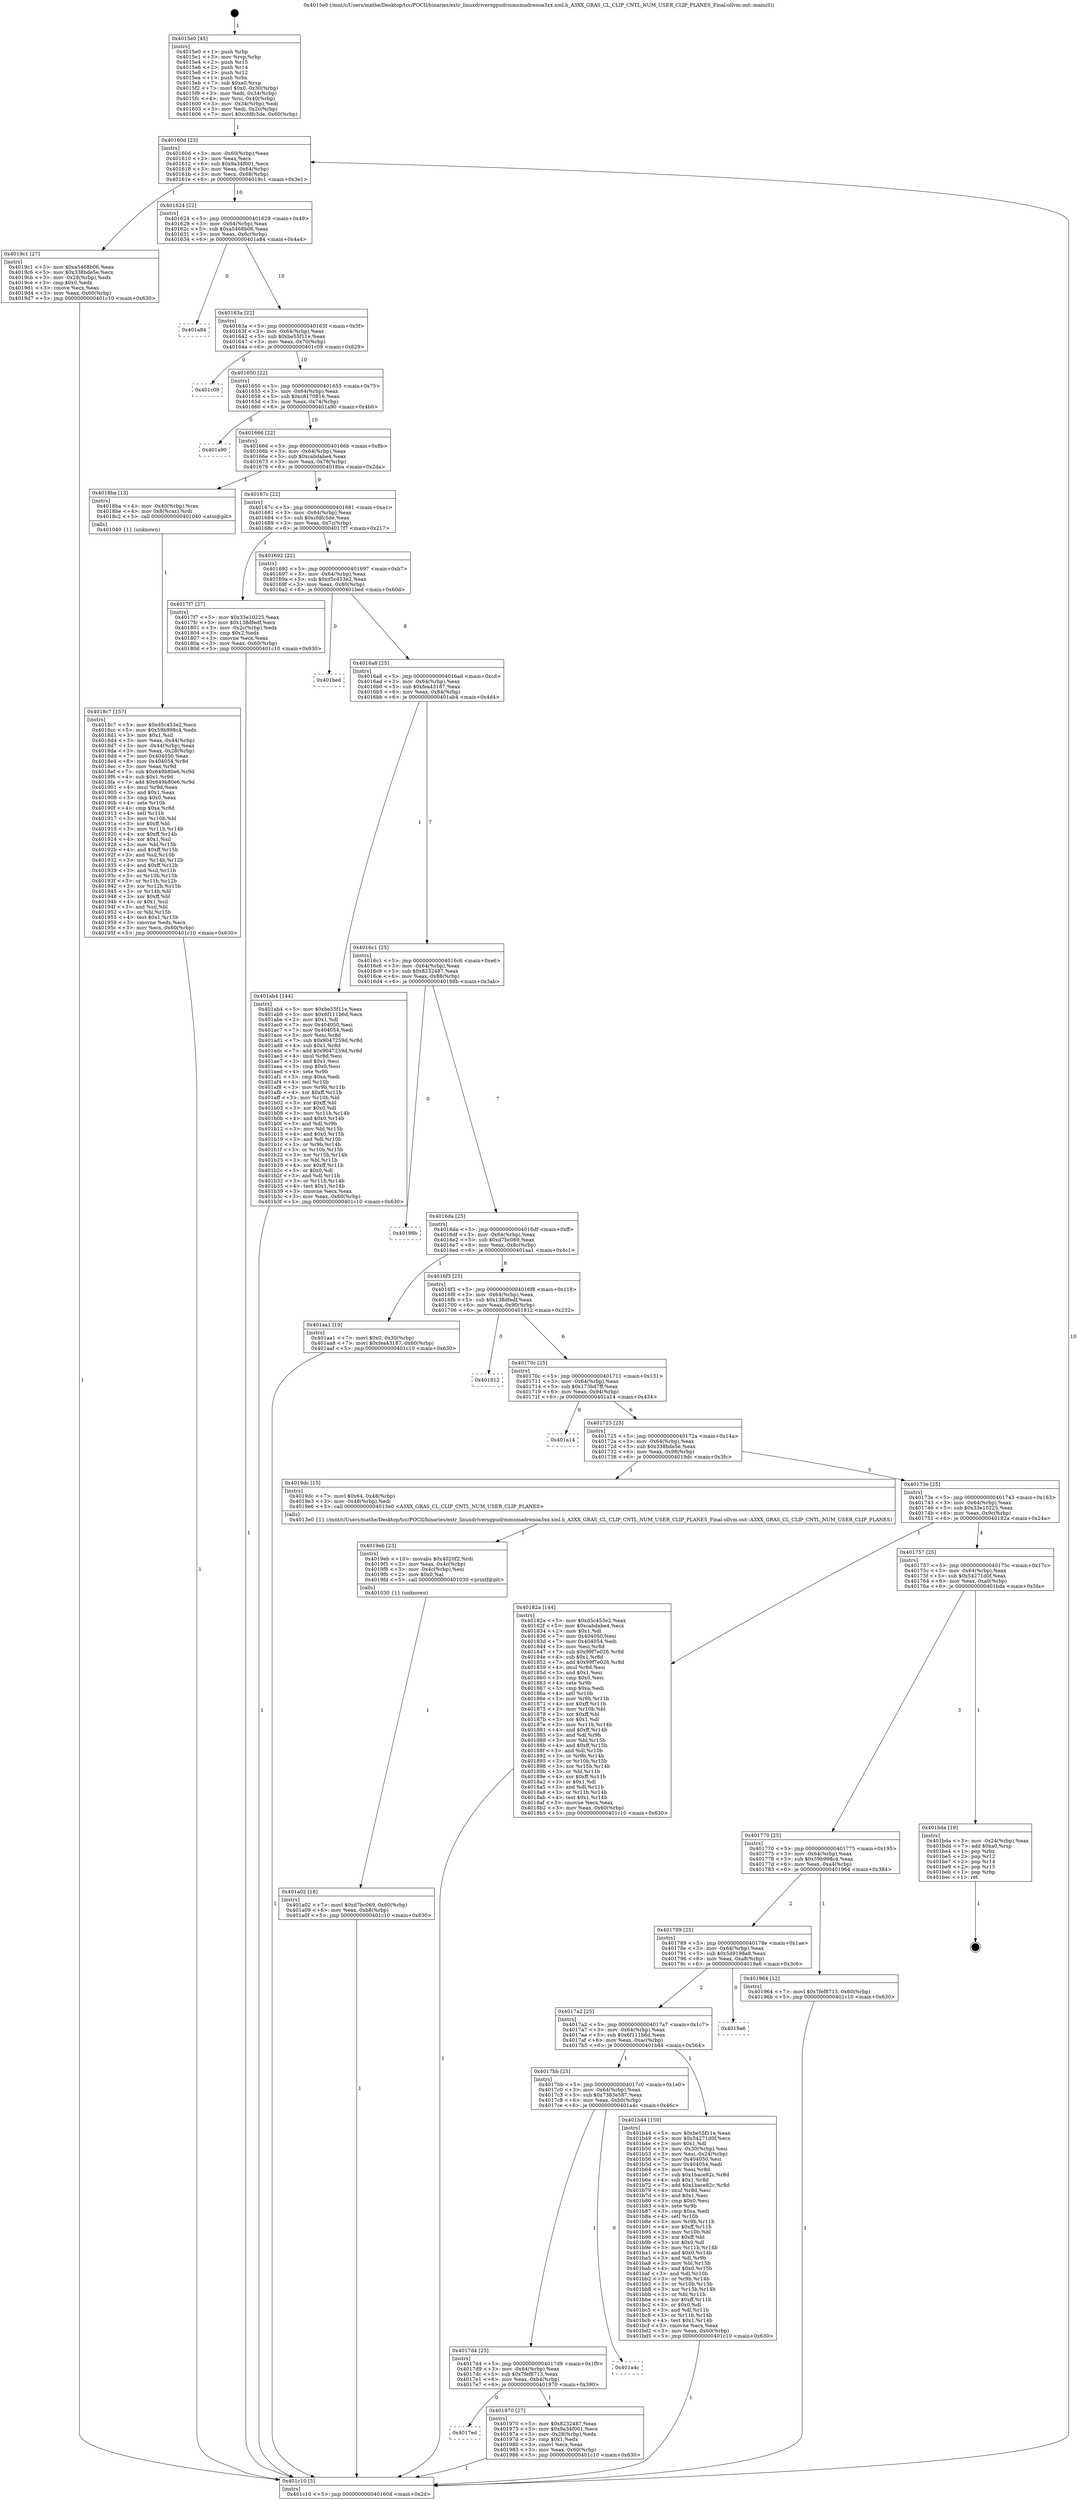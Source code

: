 digraph "0x4015e0" {
  label = "0x4015e0 (/mnt/c/Users/mathe/Desktop/tcc/POCII/binaries/extr_linuxdriversgpudrmmsmadrenoa3xx.xml.h_A3XX_GRAS_CL_CLIP_CNTL_NUM_USER_CLIP_PLANES_Final-ollvm.out::main(0))"
  labelloc = "t"
  node[shape=record]

  Entry [label="",width=0.3,height=0.3,shape=circle,fillcolor=black,style=filled]
  "0x40160d" [label="{
     0x40160d [23]\l
     | [instrs]\l
     &nbsp;&nbsp;0x40160d \<+3\>: mov -0x60(%rbp),%eax\l
     &nbsp;&nbsp;0x401610 \<+2\>: mov %eax,%ecx\l
     &nbsp;&nbsp;0x401612 \<+6\>: sub $0x9a34f001,%ecx\l
     &nbsp;&nbsp;0x401618 \<+3\>: mov %eax,-0x64(%rbp)\l
     &nbsp;&nbsp;0x40161b \<+3\>: mov %ecx,-0x68(%rbp)\l
     &nbsp;&nbsp;0x40161e \<+6\>: je 00000000004019c1 \<main+0x3e1\>\l
  }"]
  "0x4019c1" [label="{
     0x4019c1 [27]\l
     | [instrs]\l
     &nbsp;&nbsp;0x4019c1 \<+5\>: mov $0xa5468b06,%eax\l
     &nbsp;&nbsp;0x4019c6 \<+5\>: mov $0x338bde5e,%ecx\l
     &nbsp;&nbsp;0x4019cb \<+3\>: mov -0x28(%rbp),%edx\l
     &nbsp;&nbsp;0x4019ce \<+3\>: cmp $0x0,%edx\l
     &nbsp;&nbsp;0x4019d1 \<+3\>: cmove %ecx,%eax\l
     &nbsp;&nbsp;0x4019d4 \<+3\>: mov %eax,-0x60(%rbp)\l
     &nbsp;&nbsp;0x4019d7 \<+5\>: jmp 0000000000401c10 \<main+0x630\>\l
  }"]
  "0x401624" [label="{
     0x401624 [22]\l
     | [instrs]\l
     &nbsp;&nbsp;0x401624 \<+5\>: jmp 0000000000401629 \<main+0x49\>\l
     &nbsp;&nbsp;0x401629 \<+3\>: mov -0x64(%rbp),%eax\l
     &nbsp;&nbsp;0x40162c \<+5\>: sub $0xa5468b06,%eax\l
     &nbsp;&nbsp;0x401631 \<+3\>: mov %eax,-0x6c(%rbp)\l
     &nbsp;&nbsp;0x401634 \<+6\>: je 0000000000401a84 \<main+0x4a4\>\l
  }"]
  Exit [label="",width=0.3,height=0.3,shape=circle,fillcolor=black,style=filled,peripheries=2]
  "0x401a84" [label="{
     0x401a84\l
  }", style=dashed]
  "0x40163a" [label="{
     0x40163a [22]\l
     | [instrs]\l
     &nbsp;&nbsp;0x40163a \<+5\>: jmp 000000000040163f \<main+0x5f\>\l
     &nbsp;&nbsp;0x40163f \<+3\>: mov -0x64(%rbp),%eax\l
     &nbsp;&nbsp;0x401642 \<+5\>: sub $0xbe55f11e,%eax\l
     &nbsp;&nbsp;0x401647 \<+3\>: mov %eax,-0x70(%rbp)\l
     &nbsp;&nbsp;0x40164a \<+6\>: je 0000000000401c09 \<main+0x629\>\l
  }"]
  "0x401a02" [label="{
     0x401a02 [18]\l
     | [instrs]\l
     &nbsp;&nbsp;0x401a02 \<+7\>: movl $0xd7bc069,-0x60(%rbp)\l
     &nbsp;&nbsp;0x401a09 \<+6\>: mov %eax,-0xb8(%rbp)\l
     &nbsp;&nbsp;0x401a0f \<+5\>: jmp 0000000000401c10 \<main+0x630\>\l
  }"]
  "0x401c09" [label="{
     0x401c09\l
  }", style=dashed]
  "0x401650" [label="{
     0x401650 [22]\l
     | [instrs]\l
     &nbsp;&nbsp;0x401650 \<+5\>: jmp 0000000000401655 \<main+0x75\>\l
     &nbsp;&nbsp;0x401655 \<+3\>: mov -0x64(%rbp),%eax\l
     &nbsp;&nbsp;0x401658 \<+5\>: sub $0xc8170816,%eax\l
     &nbsp;&nbsp;0x40165d \<+3\>: mov %eax,-0x74(%rbp)\l
     &nbsp;&nbsp;0x401660 \<+6\>: je 0000000000401a90 \<main+0x4b0\>\l
  }"]
  "0x4019eb" [label="{
     0x4019eb [23]\l
     | [instrs]\l
     &nbsp;&nbsp;0x4019eb \<+10\>: movabs $0x4020f2,%rdi\l
     &nbsp;&nbsp;0x4019f5 \<+3\>: mov %eax,-0x4c(%rbp)\l
     &nbsp;&nbsp;0x4019f8 \<+3\>: mov -0x4c(%rbp),%esi\l
     &nbsp;&nbsp;0x4019fb \<+2\>: mov $0x0,%al\l
     &nbsp;&nbsp;0x4019fd \<+5\>: call 0000000000401030 \<printf@plt\>\l
     | [calls]\l
     &nbsp;&nbsp;0x401030 \{1\} (unknown)\l
  }"]
  "0x401a90" [label="{
     0x401a90\l
  }", style=dashed]
  "0x401666" [label="{
     0x401666 [22]\l
     | [instrs]\l
     &nbsp;&nbsp;0x401666 \<+5\>: jmp 000000000040166b \<main+0x8b\>\l
     &nbsp;&nbsp;0x40166b \<+3\>: mov -0x64(%rbp),%eax\l
     &nbsp;&nbsp;0x40166e \<+5\>: sub $0xcabdabe4,%eax\l
     &nbsp;&nbsp;0x401673 \<+3\>: mov %eax,-0x78(%rbp)\l
     &nbsp;&nbsp;0x401676 \<+6\>: je 00000000004018ba \<main+0x2da\>\l
  }"]
  "0x4017ed" [label="{
     0x4017ed\l
  }", style=dashed]
  "0x4018ba" [label="{
     0x4018ba [13]\l
     | [instrs]\l
     &nbsp;&nbsp;0x4018ba \<+4\>: mov -0x40(%rbp),%rax\l
     &nbsp;&nbsp;0x4018be \<+4\>: mov 0x8(%rax),%rdi\l
     &nbsp;&nbsp;0x4018c2 \<+5\>: call 0000000000401040 \<atoi@plt\>\l
     | [calls]\l
     &nbsp;&nbsp;0x401040 \{1\} (unknown)\l
  }"]
  "0x40167c" [label="{
     0x40167c [22]\l
     | [instrs]\l
     &nbsp;&nbsp;0x40167c \<+5\>: jmp 0000000000401681 \<main+0xa1\>\l
     &nbsp;&nbsp;0x401681 \<+3\>: mov -0x64(%rbp),%eax\l
     &nbsp;&nbsp;0x401684 \<+5\>: sub $0xcfdfc5de,%eax\l
     &nbsp;&nbsp;0x401689 \<+3\>: mov %eax,-0x7c(%rbp)\l
     &nbsp;&nbsp;0x40168c \<+6\>: je 00000000004017f7 \<main+0x217\>\l
  }"]
  "0x401970" [label="{
     0x401970 [27]\l
     | [instrs]\l
     &nbsp;&nbsp;0x401970 \<+5\>: mov $0x8232487,%eax\l
     &nbsp;&nbsp;0x401975 \<+5\>: mov $0x9a34f001,%ecx\l
     &nbsp;&nbsp;0x40197a \<+3\>: mov -0x28(%rbp),%edx\l
     &nbsp;&nbsp;0x40197d \<+3\>: cmp $0x1,%edx\l
     &nbsp;&nbsp;0x401980 \<+3\>: cmovl %ecx,%eax\l
     &nbsp;&nbsp;0x401983 \<+3\>: mov %eax,-0x60(%rbp)\l
     &nbsp;&nbsp;0x401986 \<+5\>: jmp 0000000000401c10 \<main+0x630\>\l
  }"]
  "0x4017f7" [label="{
     0x4017f7 [27]\l
     | [instrs]\l
     &nbsp;&nbsp;0x4017f7 \<+5\>: mov $0x33e10225,%eax\l
     &nbsp;&nbsp;0x4017fc \<+5\>: mov $0x138dfedf,%ecx\l
     &nbsp;&nbsp;0x401801 \<+3\>: mov -0x2c(%rbp),%edx\l
     &nbsp;&nbsp;0x401804 \<+3\>: cmp $0x2,%edx\l
     &nbsp;&nbsp;0x401807 \<+3\>: cmovne %ecx,%eax\l
     &nbsp;&nbsp;0x40180a \<+3\>: mov %eax,-0x60(%rbp)\l
     &nbsp;&nbsp;0x40180d \<+5\>: jmp 0000000000401c10 \<main+0x630\>\l
  }"]
  "0x401692" [label="{
     0x401692 [22]\l
     | [instrs]\l
     &nbsp;&nbsp;0x401692 \<+5\>: jmp 0000000000401697 \<main+0xb7\>\l
     &nbsp;&nbsp;0x401697 \<+3\>: mov -0x64(%rbp),%eax\l
     &nbsp;&nbsp;0x40169a \<+5\>: sub $0xd5c453e2,%eax\l
     &nbsp;&nbsp;0x40169f \<+3\>: mov %eax,-0x80(%rbp)\l
     &nbsp;&nbsp;0x4016a2 \<+6\>: je 0000000000401bed \<main+0x60d\>\l
  }"]
  "0x401c10" [label="{
     0x401c10 [5]\l
     | [instrs]\l
     &nbsp;&nbsp;0x401c10 \<+5\>: jmp 000000000040160d \<main+0x2d\>\l
  }"]
  "0x4015e0" [label="{
     0x4015e0 [45]\l
     | [instrs]\l
     &nbsp;&nbsp;0x4015e0 \<+1\>: push %rbp\l
     &nbsp;&nbsp;0x4015e1 \<+3\>: mov %rsp,%rbp\l
     &nbsp;&nbsp;0x4015e4 \<+2\>: push %r15\l
     &nbsp;&nbsp;0x4015e6 \<+2\>: push %r14\l
     &nbsp;&nbsp;0x4015e8 \<+2\>: push %r12\l
     &nbsp;&nbsp;0x4015ea \<+1\>: push %rbx\l
     &nbsp;&nbsp;0x4015eb \<+7\>: sub $0xa0,%rsp\l
     &nbsp;&nbsp;0x4015f2 \<+7\>: movl $0x0,-0x30(%rbp)\l
     &nbsp;&nbsp;0x4015f9 \<+3\>: mov %edi,-0x34(%rbp)\l
     &nbsp;&nbsp;0x4015fc \<+4\>: mov %rsi,-0x40(%rbp)\l
     &nbsp;&nbsp;0x401600 \<+3\>: mov -0x34(%rbp),%edi\l
     &nbsp;&nbsp;0x401603 \<+3\>: mov %edi,-0x2c(%rbp)\l
     &nbsp;&nbsp;0x401606 \<+7\>: movl $0xcfdfc5de,-0x60(%rbp)\l
  }"]
  "0x4017d4" [label="{
     0x4017d4 [25]\l
     | [instrs]\l
     &nbsp;&nbsp;0x4017d4 \<+5\>: jmp 00000000004017d9 \<main+0x1f9\>\l
     &nbsp;&nbsp;0x4017d9 \<+3\>: mov -0x64(%rbp),%eax\l
     &nbsp;&nbsp;0x4017dc \<+5\>: sub $0x7fef8713,%eax\l
     &nbsp;&nbsp;0x4017e1 \<+6\>: mov %eax,-0xb4(%rbp)\l
     &nbsp;&nbsp;0x4017e7 \<+6\>: je 0000000000401970 \<main+0x390\>\l
  }"]
  "0x401bed" [label="{
     0x401bed\l
  }", style=dashed]
  "0x4016a8" [label="{
     0x4016a8 [25]\l
     | [instrs]\l
     &nbsp;&nbsp;0x4016a8 \<+5\>: jmp 00000000004016ad \<main+0xcd\>\l
     &nbsp;&nbsp;0x4016ad \<+3\>: mov -0x64(%rbp),%eax\l
     &nbsp;&nbsp;0x4016b0 \<+5\>: sub $0xfea43187,%eax\l
     &nbsp;&nbsp;0x4016b5 \<+6\>: mov %eax,-0x84(%rbp)\l
     &nbsp;&nbsp;0x4016bb \<+6\>: je 0000000000401ab4 \<main+0x4d4\>\l
  }"]
  "0x401a4c" [label="{
     0x401a4c\l
  }", style=dashed]
  "0x401ab4" [label="{
     0x401ab4 [144]\l
     | [instrs]\l
     &nbsp;&nbsp;0x401ab4 \<+5\>: mov $0xbe55f11e,%eax\l
     &nbsp;&nbsp;0x401ab9 \<+5\>: mov $0x6f111b6d,%ecx\l
     &nbsp;&nbsp;0x401abe \<+2\>: mov $0x1,%dl\l
     &nbsp;&nbsp;0x401ac0 \<+7\>: mov 0x404050,%esi\l
     &nbsp;&nbsp;0x401ac7 \<+7\>: mov 0x404054,%edi\l
     &nbsp;&nbsp;0x401ace \<+3\>: mov %esi,%r8d\l
     &nbsp;&nbsp;0x401ad1 \<+7\>: sub $0x9047259d,%r8d\l
     &nbsp;&nbsp;0x401ad8 \<+4\>: sub $0x1,%r8d\l
     &nbsp;&nbsp;0x401adc \<+7\>: add $0x9047259d,%r8d\l
     &nbsp;&nbsp;0x401ae3 \<+4\>: imul %r8d,%esi\l
     &nbsp;&nbsp;0x401ae7 \<+3\>: and $0x1,%esi\l
     &nbsp;&nbsp;0x401aea \<+3\>: cmp $0x0,%esi\l
     &nbsp;&nbsp;0x401aed \<+4\>: sete %r9b\l
     &nbsp;&nbsp;0x401af1 \<+3\>: cmp $0xa,%edi\l
     &nbsp;&nbsp;0x401af4 \<+4\>: setl %r10b\l
     &nbsp;&nbsp;0x401af8 \<+3\>: mov %r9b,%r11b\l
     &nbsp;&nbsp;0x401afb \<+4\>: xor $0xff,%r11b\l
     &nbsp;&nbsp;0x401aff \<+3\>: mov %r10b,%bl\l
     &nbsp;&nbsp;0x401b02 \<+3\>: xor $0xff,%bl\l
     &nbsp;&nbsp;0x401b05 \<+3\>: xor $0x0,%dl\l
     &nbsp;&nbsp;0x401b08 \<+3\>: mov %r11b,%r14b\l
     &nbsp;&nbsp;0x401b0b \<+4\>: and $0x0,%r14b\l
     &nbsp;&nbsp;0x401b0f \<+3\>: and %dl,%r9b\l
     &nbsp;&nbsp;0x401b12 \<+3\>: mov %bl,%r15b\l
     &nbsp;&nbsp;0x401b15 \<+4\>: and $0x0,%r15b\l
     &nbsp;&nbsp;0x401b19 \<+3\>: and %dl,%r10b\l
     &nbsp;&nbsp;0x401b1c \<+3\>: or %r9b,%r14b\l
     &nbsp;&nbsp;0x401b1f \<+3\>: or %r10b,%r15b\l
     &nbsp;&nbsp;0x401b22 \<+3\>: xor %r15b,%r14b\l
     &nbsp;&nbsp;0x401b25 \<+3\>: or %bl,%r11b\l
     &nbsp;&nbsp;0x401b28 \<+4\>: xor $0xff,%r11b\l
     &nbsp;&nbsp;0x401b2c \<+3\>: or $0x0,%dl\l
     &nbsp;&nbsp;0x401b2f \<+3\>: and %dl,%r11b\l
     &nbsp;&nbsp;0x401b32 \<+3\>: or %r11b,%r14b\l
     &nbsp;&nbsp;0x401b35 \<+4\>: test $0x1,%r14b\l
     &nbsp;&nbsp;0x401b39 \<+3\>: cmovne %ecx,%eax\l
     &nbsp;&nbsp;0x401b3c \<+3\>: mov %eax,-0x60(%rbp)\l
     &nbsp;&nbsp;0x401b3f \<+5\>: jmp 0000000000401c10 \<main+0x630\>\l
  }"]
  "0x4016c1" [label="{
     0x4016c1 [25]\l
     | [instrs]\l
     &nbsp;&nbsp;0x4016c1 \<+5\>: jmp 00000000004016c6 \<main+0xe6\>\l
     &nbsp;&nbsp;0x4016c6 \<+3\>: mov -0x64(%rbp),%eax\l
     &nbsp;&nbsp;0x4016c9 \<+5\>: sub $0x8232487,%eax\l
     &nbsp;&nbsp;0x4016ce \<+6\>: mov %eax,-0x88(%rbp)\l
     &nbsp;&nbsp;0x4016d4 \<+6\>: je 000000000040198b \<main+0x3ab\>\l
  }"]
  "0x4017bb" [label="{
     0x4017bb [25]\l
     | [instrs]\l
     &nbsp;&nbsp;0x4017bb \<+5\>: jmp 00000000004017c0 \<main+0x1e0\>\l
     &nbsp;&nbsp;0x4017c0 \<+3\>: mov -0x64(%rbp),%eax\l
     &nbsp;&nbsp;0x4017c3 \<+5\>: sub $0x7383e587,%eax\l
     &nbsp;&nbsp;0x4017c8 \<+6\>: mov %eax,-0xb0(%rbp)\l
     &nbsp;&nbsp;0x4017ce \<+6\>: je 0000000000401a4c \<main+0x46c\>\l
  }"]
  "0x40198b" [label="{
     0x40198b\l
  }", style=dashed]
  "0x4016da" [label="{
     0x4016da [25]\l
     | [instrs]\l
     &nbsp;&nbsp;0x4016da \<+5\>: jmp 00000000004016df \<main+0xff\>\l
     &nbsp;&nbsp;0x4016df \<+3\>: mov -0x64(%rbp),%eax\l
     &nbsp;&nbsp;0x4016e2 \<+5\>: sub $0xd7bc069,%eax\l
     &nbsp;&nbsp;0x4016e7 \<+6\>: mov %eax,-0x8c(%rbp)\l
     &nbsp;&nbsp;0x4016ed \<+6\>: je 0000000000401aa1 \<main+0x4c1\>\l
  }"]
  "0x401b44" [label="{
     0x401b44 [150]\l
     | [instrs]\l
     &nbsp;&nbsp;0x401b44 \<+5\>: mov $0xbe55f11e,%eax\l
     &nbsp;&nbsp;0x401b49 \<+5\>: mov $0x54271d0f,%ecx\l
     &nbsp;&nbsp;0x401b4e \<+2\>: mov $0x1,%dl\l
     &nbsp;&nbsp;0x401b50 \<+3\>: mov -0x30(%rbp),%esi\l
     &nbsp;&nbsp;0x401b53 \<+3\>: mov %esi,-0x24(%rbp)\l
     &nbsp;&nbsp;0x401b56 \<+7\>: mov 0x404050,%esi\l
     &nbsp;&nbsp;0x401b5d \<+7\>: mov 0x404054,%edi\l
     &nbsp;&nbsp;0x401b64 \<+3\>: mov %esi,%r8d\l
     &nbsp;&nbsp;0x401b67 \<+7\>: sub $0x1bace82c,%r8d\l
     &nbsp;&nbsp;0x401b6e \<+4\>: sub $0x1,%r8d\l
     &nbsp;&nbsp;0x401b72 \<+7\>: add $0x1bace82c,%r8d\l
     &nbsp;&nbsp;0x401b79 \<+4\>: imul %r8d,%esi\l
     &nbsp;&nbsp;0x401b7d \<+3\>: and $0x1,%esi\l
     &nbsp;&nbsp;0x401b80 \<+3\>: cmp $0x0,%esi\l
     &nbsp;&nbsp;0x401b83 \<+4\>: sete %r9b\l
     &nbsp;&nbsp;0x401b87 \<+3\>: cmp $0xa,%edi\l
     &nbsp;&nbsp;0x401b8a \<+4\>: setl %r10b\l
     &nbsp;&nbsp;0x401b8e \<+3\>: mov %r9b,%r11b\l
     &nbsp;&nbsp;0x401b91 \<+4\>: xor $0xff,%r11b\l
     &nbsp;&nbsp;0x401b95 \<+3\>: mov %r10b,%bl\l
     &nbsp;&nbsp;0x401b98 \<+3\>: xor $0xff,%bl\l
     &nbsp;&nbsp;0x401b9b \<+3\>: xor $0x0,%dl\l
     &nbsp;&nbsp;0x401b9e \<+3\>: mov %r11b,%r14b\l
     &nbsp;&nbsp;0x401ba1 \<+4\>: and $0x0,%r14b\l
     &nbsp;&nbsp;0x401ba5 \<+3\>: and %dl,%r9b\l
     &nbsp;&nbsp;0x401ba8 \<+3\>: mov %bl,%r15b\l
     &nbsp;&nbsp;0x401bab \<+4\>: and $0x0,%r15b\l
     &nbsp;&nbsp;0x401baf \<+3\>: and %dl,%r10b\l
     &nbsp;&nbsp;0x401bb2 \<+3\>: or %r9b,%r14b\l
     &nbsp;&nbsp;0x401bb5 \<+3\>: or %r10b,%r15b\l
     &nbsp;&nbsp;0x401bb8 \<+3\>: xor %r15b,%r14b\l
     &nbsp;&nbsp;0x401bbb \<+3\>: or %bl,%r11b\l
     &nbsp;&nbsp;0x401bbe \<+4\>: xor $0xff,%r11b\l
     &nbsp;&nbsp;0x401bc2 \<+3\>: or $0x0,%dl\l
     &nbsp;&nbsp;0x401bc5 \<+3\>: and %dl,%r11b\l
     &nbsp;&nbsp;0x401bc8 \<+3\>: or %r11b,%r14b\l
     &nbsp;&nbsp;0x401bcb \<+4\>: test $0x1,%r14b\l
     &nbsp;&nbsp;0x401bcf \<+3\>: cmovne %ecx,%eax\l
     &nbsp;&nbsp;0x401bd2 \<+3\>: mov %eax,-0x60(%rbp)\l
     &nbsp;&nbsp;0x401bd5 \<+5\>: jmp 0000000000401c10 \<main+0x630\>\l
  }"]
  "0x401aa1" [label="{
     0x401aa1 [19]\l
     | [instrs]\l
     &nbsp;&nbsp;0x401aa1 \<+7\>: movl $0x0,-0x30(%rbp)\l
     &nbsp;&nbsp;0x401aa8 \<+7\>: movl $0xfea43187,-0x60(%rbp)\l
     &nbsp;&nbsp;0x401aaf \<+5\>: jmp 0000000000401c10 \<main+0x630\>\l
  }"]
  "0x4016f3" [label="{
     0x4016f3 [25]\l
     | [instrs]\l
     &nbsp;&nbsp;0x4016f3 \<+5\>: jmp 00000000004016f8 \<main+0x118\>\l
     &nbsp;&nbsp;0x4016f8 \<+3\>: mov -0x64(%rbp),%eax\l
     &nbsp;&nbsp;0x4016fb \<+5\>: sub $0x138dfedf,%eax\l
     &nbsp;&nbsp;0x401700 \<+6\>: mov %eax,-0x90(%rbp)\l
     &nbsp;&nbsp;0x401706 \<+6\>: je 0000000000401812 \<main+0x232\>\l
  }"]
  "0x4017a2" [label="{
     0x4017a2 [25]\l
     | [instrs]\l
     &nbsp;&nbsp;0x4017a2 \<+5\>: jmp 00000000004017a7 \<main+0x1c7\>\l
     &nbsp;&nbsp;0x4017a7 \<+3\>: mov -0x64(%rbp),%eax\l
     &nbsp;&nbsp;0x4017aa \<+5\>: sub $0x6f111b6d,%eax\l
     &nbsp;&nbsp;0x4017af \<+6\>: mov %eax,-0xac(%rbp)\l
     &nbsp;&nbsp;0x4017b5 \<+6\>: je 0000000000401b44 \<main+0x564\>\l
  }"]
  "0x401812" [label="{
     0x401812\l
  }", style=dashed]
  "0x40170c" [label="{
     0x40170c [25]\l
     | [instrs]\l
     &nbsp;&nbsp;0x40170c \<+5\>: jmp 0000000000401711 \<main+0x131\>\l
     &nbsp;&nbsp;0x401711 \<+3\>: mov -0x64(%rbp),%eax\l
     &nbsp;&nbsp;0x401714 \<+5\>: sub $0x173bd7ff,%eax\l
     &nbsp;&nbsp;0x401719 \<+6\>: mov %eax,-0x94(%rbp)\l
     &nbsp;&nbsp;0x40171f \<+6\>: je 0000000000401a14 \<main+0x434\>\l
  }"]
  "0x4019a6" [label="{
     0x4019a6\l
  }", style=dashed]
  "0x401a14" [label="{
     0x401a14\l
  }", style=dashed]
  "0x401725" [label="{
     0x401725 [25]\l
     | [instrs]\l
     &nbsp;&nbsp;0x401725 \<+5\>: jmp 000000000040172a \<main+0x14a\>\l
     &nbsp;&nbsp;0x40172a \<+3\>: mov -0x64(%rbp),%eax\l
     &nbsp;&nbsp;0x40172d \<+5\>: sub $0x338bde5e,%eax\l
     &nbsp;&nbsp;0x401732 \<+6\>: mov %eax,-0x98(%rbp)\l
     &nbsp;&nbsp;0x401738 \<+6\>: je 00000000004019dc \<main+0x3fc\>\l
  }"]
  "0x401789" [label="{
     0x401789 [25]\l
     | [instrs]\l
     &nbsp;&nbsp;0x401789 \<+5\>: jmp 000000000040178e \<main+0x1ae\>\l
     &nbsp;&nbsp;0x40178e \<+3\>: mov -0x64(%rbp),%eax\l
     &nbsp;&nbsp;0x401791 \<+5\>: sub $0x5d9198a8,%eax\l
     &nbsp;&nbsp;0x401796 \<+6\>: mov %eax,-0xa8(%rbp)\l
     &nbsp;&nbsp;0x40179c \<+6\>: je 00000000004019a6 \<main+0x3c6\>\l
  }"]
  "0x4019dc" [label="{
     0x4019dc [15]\l
     | [instrs]\l
     &nbsp;&nbsp;0x4019dc \<+7\>: movl $0x64,-0x48(%rbp)\l
     &nbsp;&nbsp;0x4019e3 \<+3\>: mov -0x48(%rbp),%edi\l
     &nbsp;&nbsp;0x4019e6 \<+5\>: call 00000000004013e0 \<A3XX_GRAS_CL_CLIP_CNTL_NUM_USER_CLIP_PLANES\>\l
     | [calls]\l
     &nbsp;&nbsp;0x4013e0 \{1\} (/mnt/c/Users/mathe/Desktop/tcc/POCII/binaries/extr_linuxdriversgpudrmmsmadrenoa3xx.xml.h_A3XX_GRAS_CL_CLIP_CNTL_NUM_USER_CLIP_PLANES_Final-ollvm.out::A3XX_GRAS_CL_CLIP_CNTL_NUM_USER_CLIP_PLANES)\l
  }"]
  "0x40173e" [label="{
     0x40173e [25]\l
     | [instrs]\l
     &nbsp;&nbsp;0x40173e \<+5\>: jmp 0000000000401743 \<main+0x163\>\l
     &nbsp;&nbsp;0x401743 \<+3\>: mov -0x64(%rbp),%eax\l
     &nbsp;&nbsp;0x401746 \<+5\>: sub $0x33e10225,%eax\l
     &nbsp;&nbsp;0x40174b \<+6\>: mov %eax,-0x9c(%rbp)\l
     &nbsp;&nbsp;0x401751 \<+6\>: je 000000000040182a \<main+0x24a\>\l
  }"]
  "0x401964" [label="{
     0x401964 [12]\l
     | [instrs]\l
     &nbsp;&nbsp;0x401964 \<+7\>: movl $0x7fef8713,-0x60(%rbp)\l
     &nbsp;&nbsp;0x40196b \<+5\>: jmp 0000000000401c10 \<main+0x630\>\l
  }"]
  "0x40182a" [label="{
     0x40182a [144]\l
     | [instrs]\l
     &nbsp;&nbsp;0x40182a \<+5\>: mov $0xd5c453e2,%eax\l
     &nbsp;&nbsp;0x40182f \<+5\>: mov $0xcabdabe4,%ecx\l
     &nbsp;&nbsp;0x401834 \<+2\>: mov $0x1,%dl\l
     &nbsp;&nbsp;0x401836 \<+7\>: mov 0x404050,%esi\l
     &nbsp;&nbsp;0x40183d \<+7\>: mov 0x404054,%edi\l
     &nbsp;&nbsp;0x401844 \<+3\>: mov %esi,%r8d\l
     &nbsp;&nbsp;0x401847 \<+7\>: sub $0x99f7e026,%r8d\l
     &nbsp;&nbsp;0x40184e \<+4\>: sub $0x1,%r8d\l
     &nbsp;&nbsp;0x401852 \<+7\>: add $0x99f7e026,%r8d\l
     &nbsp;&nbsp;0x401859 \<+4\>: imul %r8d,%esi\l
     &nbsp;&nbsp;0x40185d \<+3\>: and $0x1,%esi\l
     &nbsp;&nbsp;0x401860 \<+3\>: cmp $0x0,%esi\l
     &nbsp;&nbsp;0x401863 \<+4\>: sete %r9b\l
     &nbsp;&nbsp;0x401867 \<+3\>: cmp $0xa,%edi\l
     &nbsp;&nbsp;0x40186a \<+4\>: setl %r10b\l
     &nbsp;&nbsp;0x40186e \<+3\>: mov %r9b,%r11b\l
     &nbsp;&nbsp;0x401871 \<+4\>: xor $0xff,%r11b\l
     &nbsp;&nbsp;0x401875 \<+3\>: mov %r10b,%bl\l
     &nbsp;&nbsp;0x401878 \<+3\>: xor $0xff,%bl\l
     &nbsp;&nbsp;0x40187b \<+3\>: xor $0x1,%dl\l
     &nbsp;&nbsp;0x40187e \<+3\>: mov %r11b,%r14b\l
     &nbsp;&nbsp;0x401881 \<+4\>: and $0xff,%r14b\l
     &nbsp;&nbsp;0x401885 \<+3\>: and %dl,%r9b\l
     &nbsp;&nbsp;0x401888 \<+3\>: mov %bl,%r15b\l
     &nbsp;&nbsp;0x40188b \<+4\>: and $0xff,%r15b\l
     &nbsp;&nbsp;0x40188f \<+3\>: and %dl,%r10b\l
     &nbsp;&nbsp;0x401892 \<+3\>: or %r9b,%r14b\l
     &nbsp;&nbsp;0x401895 \<+3\>: or %r10b,%r15b\l
     &nbsp;&nbsp;0x401898 \<+3\>: xor %r15b,%r14b\l
     &nbsp;&nbsp;0x40189b \<+3\>: or %bl,%r11b\l
     &nbsp;&nbsp;0x40189e \<+4\>: xor $0xff,%r11b\l
     &nbsp;&nbsp;0x4018a2 \<+3\>: or $0x1,%dl\l
     &nbsp;&nbsp;0x4018a5 \<+3\>: and %dl,%r11b\l
     &nbsp;&nbsp;0x4018a8 \<+3\>: or %r11b,%r14b\l
     &nbsp;&nbsp;0x4018ab \<+4\>: test $0x1,%r14b\l
     &nbsp;&nbsp;0x4018af \<+3\>: cmovne %ecx,%eax\l
     &nbsp;&nbsp;0x4018b2 \<+3\>: mov %eax,-0x60(%rbp)\l
     &nbsp;&nbsp;0x4018b5 \<+5\>: jmp 0000000000401c10 \<main+0x630\>\l
  }"]
  "0x401757" [label="{
     0x401757 [25]\l
     | [instrs]\l
     &nbsp;&nbsp;0x401757 \<+5\>: jmp 000000000040175c \<main+0x17c\>\l
     &nbsp;&nbsp;0x40175c \<+3\>: mov -0x64(%rbp),%eax\l
     &nbsp;&nbsp;0x40175f \<+5\>: sub $0x54271d0f,%eax\l
     &nbsp;&nbsp;0x401764 \<+6\>: mov %eax,-0xa0(%rbp)\l
     &nbsp;&nbsp;0x40176a \<+6\>: je 0000000000401bda \<main+0x5fa\>\l
  }"]
  "0x4018c7" [label="{
     0x4018c7 [157]\l
     | [instrs]\l
     &nbsp;&nbsp;0x4018c7 \<+5\>: mov $0xd5c453e2,%ecx\l
     &nbsp;&nbsp;0x4018cc \<+5\>: mov $0x59b998c4,%edx\l
     &nbsp;&nbsp;0x4018d1 \<+3\>: mov $0x1,%sil\l
     &nbsp;&nbsp;0x4018d4 \<+3\>: mov %eax,-0x44(%rbp)\l
     &nbsp;&nbsp;0x4018d7 \<+3\>: mov -0x44(%rbp),%eax\l
     &nbsp;&nbsp;0x4018da \<+3\>: mov %eax,-0x28(%rbp)\l
     &nbsp;&nbsp;0x4018dd \<+7\>: mov 0x404050,%eax\l
     &nbsp;&nbsp;0x4018e4 \<+8\>: mov 0x404054,%r8d\l
     &nbsp;&nbsp;0x4018ec \<+3\>: mov %eax,%r9d\l
     &nbsp;&nbsp;0x4018ef \<+7\>: sub $0x649b80e6,%r9d\l
     &nbsp;&nbsp;0x4018f6 \<+4\>: sub $0x1,%r9d\l
     &nbsp;&nbsp;0x4018fa \<+7\>: add $0x649b80e6,%r9d\l
     &nbsp;&nbsp;0x401901 \<+4\>: imul %r9d,%eax\l
     &nbsp;&nbsp;0x401905 \<+3\>: and $0x1,%eax\l
     &nbsp;&nbsp;0x401908 \<+3\>: cmp $0x0,%eax\l
     &nbsp;&nbsp;0x40190b \<+4\>: sete %r10b\l
     &nbsp;&nbsp;0x40190f \<+4\>: cmp $0xa,%r8d\l
     &nbsp;&nbsp;0x401913 \<+4\>: setl %r11b\l
     &nbsp;&nbsp;0x401917 \<+3\>: mov %r10b,%bl\l
     &nbsp;&nbsp;0x40191a \<+3\>: xor $0xff,%bl\l
     &nbsp;&nbsp;0x40191d \<+3\>: mov %r11b,%r14b\l
     &nbsp;&nbsp;0x401920 \<+4\>: xor $0xff,%r14b\l
     &nbsp;&nbsp;0x401924 \<+4\>: xor $0x1,%sil\l
     &nbsp;&nbsp;0x401928 \<+3\>: mov %bl,%r15b\l
     &nbsp;&nbsp;0x40192b \<+4\>: and $0xff,%r15b\l
     &nbsp;&nbsp;0x40192f \<+3\>: and %sil,%r10b\l
     &nbsp;&nbsp;0x401932 \<+3\>: mov %r14b,%r12b\l
     &nbsp;&nbsp;0x401935 \<+4\>: and $0xff,%r12b\l
     &nbsp;&nbsp;0x401939 \<+3\>: and %sil,%r11b\l
     &nbsp;&nbsp;0x40193c \<+3\>: or %r10b,%r15b\l
     &nbsp;&nbsp;0x40193f \<+3\>: or %r11b,%r12b\l
     &nbsp;&nbsp;0x401942 \<+3\>: xor %r12b,%r15b\l
     &nbsp;&nbsp;0x401945 \<+3\>: or %r14b,%bl\l
     &nbsp;&nbsp;0x401948 \<+3\>: xor $0xff,%bl\l
     &nbsp;&nbsp;0x40194b \<+4\>: or $0x1,%sil\l
     &nbsp;&nbsp;0x40194f \<+3\>: and %sil,%bl\l
     &nbsp;&nbsp;0x401952 \<+3\>: or %bl,%r15b\l
     &nbsp;&nbsp;0x401955 \<+4\>: test $0x1,%r15b\l
     &nbsp;&nbsp;0x401959 \<+3\>: cmovne %edx,%ecx\l
     &nbsp;&nbsp;0x40195c \<+3\>: mov %ecx,-0x60(%rbp)\l
     &nbsp;&nbsp;0x40195f \<+5\>: jmp 0000000000401c10 \<main+0x630\>\l
  }"]
  "0x401770" [label="{
     0x401770 [25]\l
     | [instrs]\l
     &nbsp;&nbsp;0x401770 \<+5\>: jmp 0000000000401775 \<main+0x195\>\l
     &nbsp;&nbsp;0x401775 \<+3\>: mov -0x64(%rbp),%eax\l
     &nbsp;&nbsp;0x401778 \<+5\>: sub $0x59b998c4,%eax\l
     &nbsp;&nbsp;0x40177d \<+6\>: mov %eax,-0xa4(%rbp)\l
     &nbsp;&nbsp;0x401783 \<+6\>: je 0000000000401964 \<main+0x384\>\l
  }"]
  "0x401bda" [label="{
     0x401bda [19]\l
     | [instrs]\l
     &nbsp;&nbsp;0x401bda \<+3\>: mov -0x24(%rbp),%eax\l
     &nbsp;&nbsp;0x401bdd \<+7\>: add $0xa0,%rsp\l
     &nbsp;&nbsp;0x401be4 \<+1\>: pop %rbx\l
     &nbsp;&nbsp;0x401be5 \<+2\>: pop %r12\l
     &nbsp;&nbsp;0x401be7 \<+2\>: pop %r14\l
     &nbsp;&nbsp;0x401be9 \<+2\>: pop %r15\l
     &nbsp;&nbsp;0x401beb \<+1\>: pop %rbp\l
     &nbsp;&nbsp;0x401bec \<+1\>: ret\l
  }"]
  Entry -> "0x4015e0" [label=" 1"]
  "0x40160d" -> "0x4019c1" [label=" 1"]
  "0x40160d" -> "0x401624" [label=" 10"]
  "0x401bda" -> Exit [label=" 1"]
  "0x401624" -> "0x401a84" [label=" 0"]
  "0x401624" -> "0x40163a" [label=" 10"]
  "0x401b44" -> "0x401c10" [label=" 1"]
  "0x40163a" -> "0x401c09" [label=" 0"]
  "0x40163a" -> "0x401650" [label=" 10"]
  "0x401ab4" -> "0x401c10" [label=" 1"]
  "0x401650" -> "0x401a90" [label=" 0"]
  "0x401650" -> "0x401666" [label=" 10"]
  "0x401aa1" -> "0x401c10" [label=" 1"]
  "0x401666" -> "0x4018ba" [label=" 1"]
  "0x401666" -> "0x40167c" [label=" 9"]
  "0x401a02" -> "0x401c10" [label=" 1"]
  "0x40167c" -> "0x4017f7" [label=" 1"]
  "0x40167c" -> "0x401692" [label=" 8"]
  "0x4017f7" -> "0x401c10" [label=" 1"]
  "0x4015e0" -> "0x40160d" [label=" 1"]
  "0x401c10" -> "0x40160d" [label=" 10"]
  "0x4019eb" -> "0x401a02" [label=" 1"]
  "0x401692" -> "0x401bed" [label=" 0"]
  "0x401692" -> "0x4016a8" [label=" 8"]
  "0x4019c1" -> "0x401c10" [label=" 1"]
  "0x4016a8" -> "0x401ab4" [label=" 1"]
  "0x4016a8" -> "0x4016c1" [label=" 7"]
  "0x401970" -> "0x401c10" [label=" 1"]
  "0x4016c1" -> "0x40198b" [label=" 0"]
  "0x4016c1" -> "0x4016da" [label=" 7"]
  "0x4017d4" -> "0x401970" [label=" 1"]
  "0x4016da" -> "0x401aa1" [label=" 1"]
  "0x4016da" -> "0x4016f3" [label=" 6"]
  "0x4019dc" -> "0x4019eb" [label=" 1"]
  "0x4016f3" -> "0x401812" [label=" 0"]
  "0x4016f3" -> "0x40170c" [label=" 6"]
  "0x4017bb" -> "0x401a4c" [label=" 0"]
  "0x40170c" -> "0x401a14" [label=" 0"]
  "0x40170c" -> "0x401725" [label=" 6"]
  "0x4017d4" -> "0x4017ed" [label=" 0"]
  "0x401725" -> "0x4019dc" [label=" 1"]
  "0x401725" -> "0x40173e" [label=" 5"]
  "0x4017a2" -> "0x401b44" [label=" 1"]
  "0x40173e" -> "0x40182a" [label=" 1"]
  "0x40173e" -> "0x401757" [label=" 4"]
  "0x40182a" -> "0x401c10" [label=" 1"]
  "0x4018ba" -> "0x4018c7" [label=" 1"]
  "0x4018c7" -> "0x401c10" [label=" 1"]
  "0x4017bb" -> "0x4017d4" [label=" 1"]
  "0x401757" -> "0x401bda" [label=" 1"]
  "0x401757" -> "0x401770" [label=" 3"]
  "0x401789" -> "0x4017a2" [label=" 2"]
  "0x401770" -> "0x401964" [label=" 1"]
  "0x401770" -> "0x401789" [label=" 2"]
  "0x401964" -> "0x401c10" [label=" 1"]
  "0x4017a2" -> "0x4017bb" [label=" 1"]
  "0x401789" -> "0x4019a6" [label=" 0"]
}
